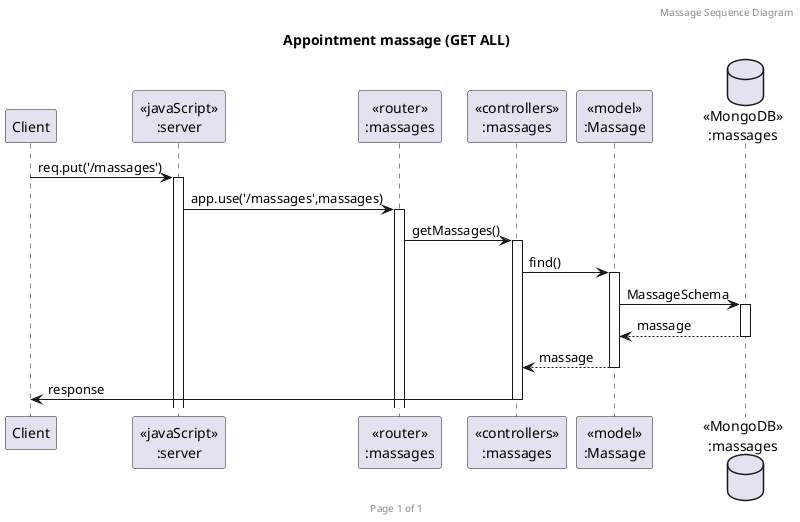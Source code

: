 
@startuml Appointment massage (GET ALL)

header Massage Sequence Diagram
footer Page %page% of %lastpage%
title "Appointment massage (GET ALL)"

participant "Client" as client
participant "<<javaScript>>\n:server" as server
participant "<<router>>\n:massages" as routerMassages
participant "<<controllers>>\n:massages" as controllersMassages
participant "<<model>>\n:Massage" as modelMassage
database "<<MongoDB>>\n:massages" as MassagesDatabase

client->server ++:req.put('/massages')
server->routerMassages ++:app.use('/massages',massages)
routerMassages -> controllersMassages ++:getMassages()
controllersMassages->modelMassage ++:find()
modelMassage ->MassagesDatabase ++: MassageSchema
MassagesDatabase --> modelMassage --: massage
controllersMassages <-- modelMassage --:massage
controllersMassages->client --:response

@enduml